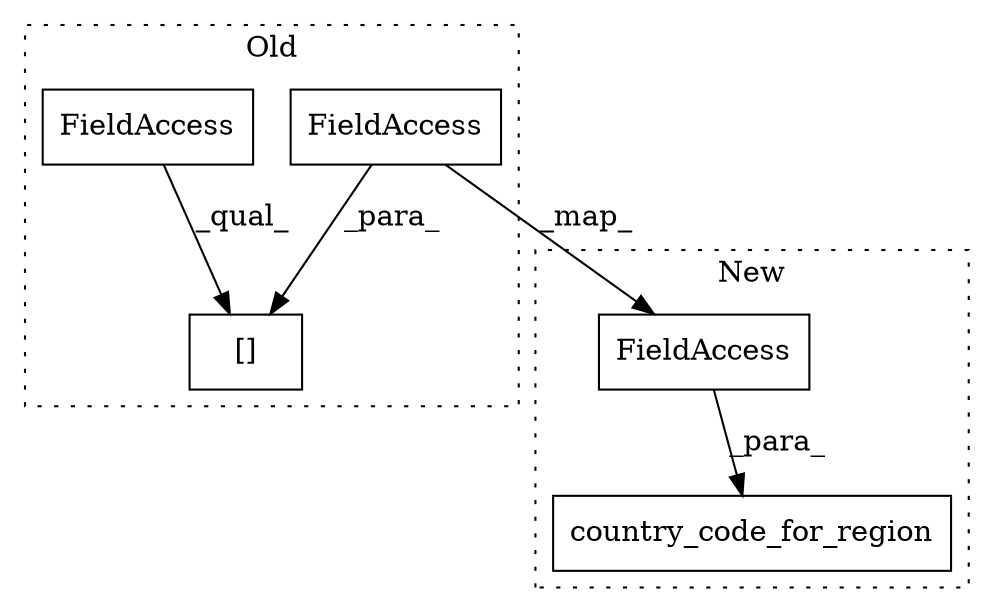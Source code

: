 digraph G {
subgraph cluster0 {
1 [label="[]" a="2" s="2769,2809" l="23,1" shape="box"];
3 [label="FieldAccess" a="22" s="2769" l="22" shape="box"];
5 [label="FieldAccess" a="22" s="2792" l="17" shape="box"];
label = "Old";
style="dotted";
}
subgraph cluster1 {
2 [label="country_code_for_region" a="32" s="1812,1853" l="24,1" shape="box"];
4 [label="FieldAccess" a="22" s="1836" l="17" shape="box"];
label = "New";
style="dotted";
}
3 -> 1 [label="_qual_"];
4 -> 2 [label="_para_"];
5 -> 4 [label="_map_"];
5 -> 1 [label="_para_"];
}